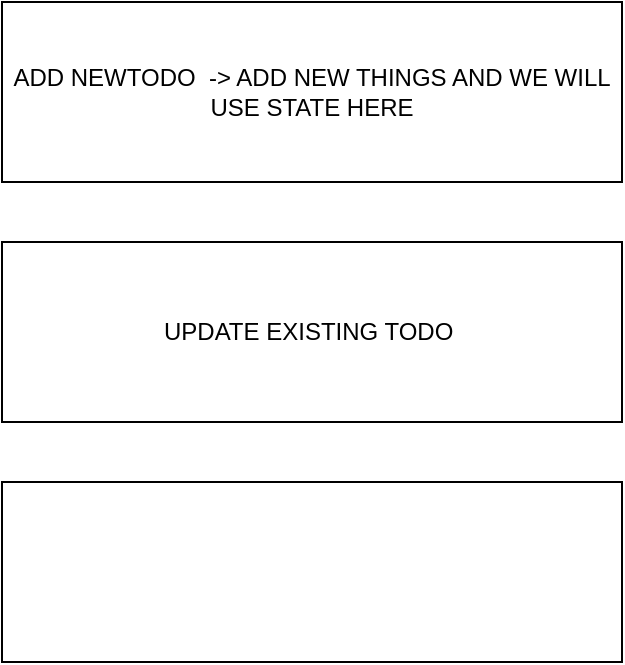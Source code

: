 <mxfile>
    <diagram id="jOfvybD8jpQFysVWctY9" name="Page-1">
        <mxGraphModel dx="790" dy="469" grid="1" gridSize="10" guides="1" tooltips="1" connect="1" arrows="1" fold="1" page="1" pageScale="1" pageWidth="827" pageHeight="1169" math="0" shadow="0">
            <root>
                <mxCell id="0"/>
                <mxCell id="1" parent="0"/>
                <mxCell id="2" value="ADD NEWTODO&amp;nbsp; -&amp;gt; ADD NEW THINGS AND WE WILL USE STATE HERE" style="whiteSpace=wrap;html=1;" vertex="1" parent="1">
                    <mxGeometry x="150" y="50" width="310" height="90" as="geometry"/>
                </mxCell>
                <mxCell id="3" value="UPDATE EXISTING TODO&amp;nbsp;" style="whiteSpace=wrap;html=1;" vertex="1" parent="1">
                    <mxGeometry x="150" y="170" width="310" height="90" as="geometry"/>
                </mxCell>
                <mxCell id="4" value="" style="whiteSpace=wrap;html=1;" vertex="1" parent="1">
                    <mxGeometry x="150" y="290" width="310" height="90" as="geometry"/>
                </mxCell>
            </root>
        </mxGraphModel>
    </diagram>
</mxfile>
